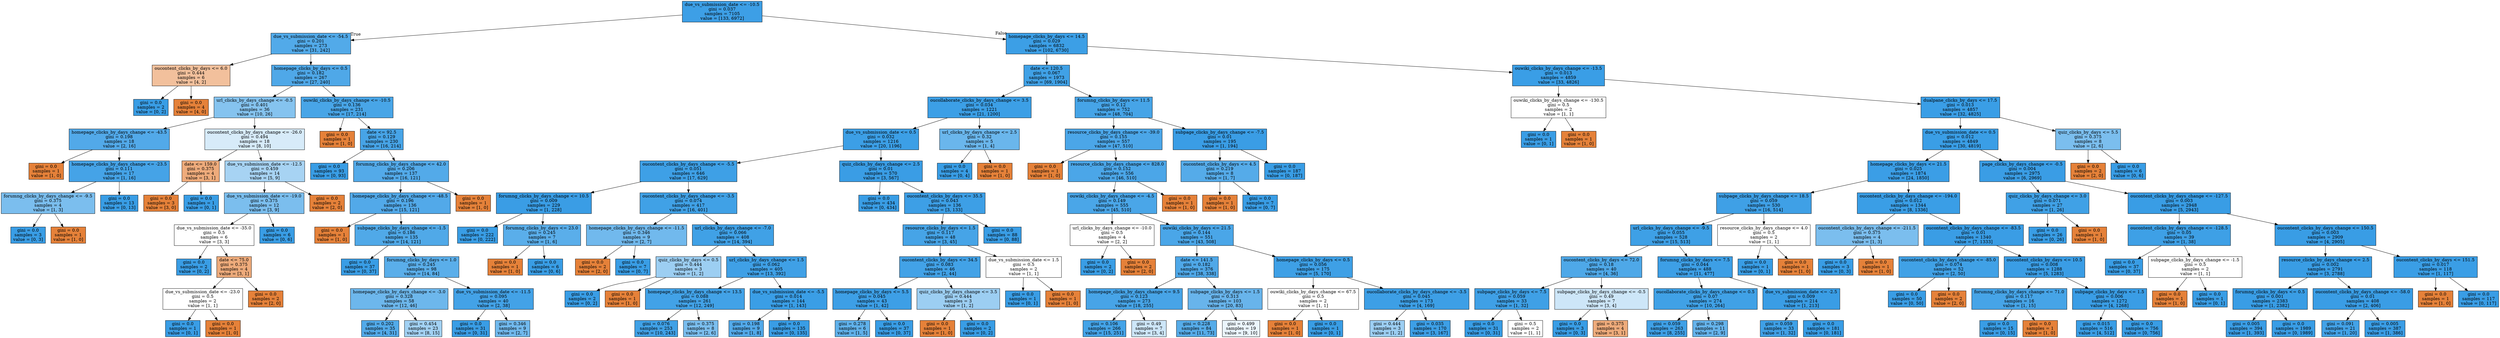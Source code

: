 digraph Tree {
node [shape=box, style="filled", color="black"] ;
0 [label="due_vs_submission_date <= -10.5\ngini = 0.037\nsamples = 7105\nvalue = [133, 6972]", fillcolor="#399de5fa"] ;
1 [label="due_vs_submission_date <= -54.5\ngini = 0.201\nsamples = 273\nvalue = [31, 242]", fillcolor="#399de5de"] ;
0 -> 1 [labeldistance=2.5, labelangle=45, headlabel="True"] ;
2 [label="oucontent_clicks_by_days <= 6.0\ngini = 0.444\nsamples = 6\nvalue = [4, 2]", fillcolor="#e581397f"] ;
1 -> 2 ;
3 [label="gini = 0.0\nsamples = 2\nvalue = [0, 2]", fillcolor="#399de5ff"] ;
2 -> 3 ;
4 [label="gini = 0.0\nsamples = 4\nvalue = [4, 0]", fillcolor="#e58139ff"] ;
2 -> 4 ;
5 [label="homepage_clicks_by_days <= 0.5\ngini = 0.182\nsamples = 267\nvalue = [27, 240]", fillcolor="#399de5e2"] ;
1 -> 5 ;
6 [label="url_clicks_by_days_change <= -0.5\ngini = 0.401\nsamples = 36\nvalue = [10, 26]", fillcolor="#399de59d"] ;
5 -> 6 ;
7 [label="homepage_clicks_by_days_change <= -43.5\ngini = 0.198\nsamples = 18\nvalue = [2, 16]", fillcolor="#399de5df"] ;
6 -> 7 ;
8 [label="gini = 0.0\nsamples = 1\nvalue = [1, 0]", fillcolor="#e58139ff"] ;
7 -> 8 ;
9 [label="homepage_clicks_by_days_change <= -23.5\ngini = 0.111\nsamples = 17\nvalue = [1, 16]", fillcolor="#399de5ef"] ;
7 -> 9 ;
10 [label="forumng_clicks_by_days_change <= -9.5\ngini = 0.375\nsamples = 4\nvalue = [1, 3]", fillcolor="#399de5aa"] ;
9 -> 10 ;
11 [label="gini = 0.0\nsamples = 3\nvalue = [0, 3]", fillcolor="#399de5ff"] ;
10 -> 11 ;
12 [label="gini = 0.0\nsamples = 1\nvalue = [1, 0]", fillcolor="#e58139ff"] ;
10 -> 12 ;
13 [label="gini = 0.0\nsamples = 13\nvalue = [0, 13]", fillcolor="#399de5ff"] ;
9 -> 13 ;
14 [label="oucontent_clicks_by_days_change <= -26.0\ngini = 0.494\nsamples = 18\nvalue = [8, 10]", fillcolor="#399de533"] ;
6 -> 14 ;
15 [label="date <= 159.0\ngini = 0.375\nsamples = 4\nvalue = [3, 1]", fillcolor="#e58139aa"] ;
14 -> 15 ;
16 [label="gini = 0.0\nsamples = 3\nvalue = [3, 0]", fillcolor="#e58139ff"] ;
15 -> 16 ;
17 [label="gini = 0.0\nsamples = 1\nvalue = [0, 1]", fillcolor="#399de5ff"] ;
15 -> 17 ;
18 [label="due_vs_submission_date <= -12.5\ngini = 0.459\nsamples = 14\nvalue = [5, 9]", fillcolor="#399de571"] ;
14 -> 18 ;
19 [label="due_vs_submission_date <= -19.0\ngini = 0.375\nsamples = 12\nvalue = [3, 9]", fillcolor="#399de5aa"] ;
18 -> 19 ;
20 [label="due_vs_submission_date <= -35.0\ngini = 0.5\nsamples = 6\nvalue = [3, 3]", fillcolor="#e5813900"] ;
19 -> 20 ;
21 [label="gini = 0.0\nsamples = 2\nvalue = [0, 2]", fillcolor="#399de5ff"] ;
20 -> 21 ;
22 [label="date <= 75.0\ngini = 0.375\nsamples = 4\nvalue = [3, 1]", fillcolor="#e58139aa"] ;
20 -> 22 ;
23 [label="due_vs_submission_date <= -23.0\ngini = 0.5\nsamples = 2\nvalue = [1, 1]", fillcolor="#e5813900"] ;
22 -> 23 ;
24 [label="gini = 0.0\nsamples = 1\nvalue = [0, 1]", fillcolor="#399de5ff"] ;
23 -> 24 ;
25 [label="gini = 0.0\nsamples = 1\nvalue = [1, 0]", fillcolor="#e58139ff"] ;
23 -> 25 ;
26 [label="gini = 0.0\nsamples = 2\nvalue = [2, 0]", fillcolor="#e58139ff"] ;
22 -> 26 ;
27 [label="gini = 0.0\nsamples = 6\nvalue = [0, 6]", fillcolor="#399de5ff"] ;
19 -> 27 ;
28 [label="gini = 0.0\nsamples = 2\nvalue = [2, 0]", fillcolor="#e58139ff"] ;
18 -> 28 ;
29 [label="ouwiki_clicks_by_days_change <= -10.5\ngini = 0.136\nsamples = 231\nvalue = [17, 214]", fillcolor="#399de5eb"] ;
5 -> 29 ;
30 [label="gini = 0.0\nsamples = 1\nvalue = [1, 0]", fillcolor="#e58139ff"] ;
29 -> 30 ;
31 [label="date <= 92.5\ngini = 0.129\nsamples = 230\nvalue = [16, 214]", fillcolor="#399de5ec"] ;
29 -> 31 ;
32 [label="gini = 0.0\nsamples = 93\nvalue = [0, 93]", fillcolor="#399de5ff"] ;
31 -> 32 ;
33 [label="forumng_clicks_by_days_change <= 42.0\ngini = 0.206\nsamples = 137\nvalue = [16, 121]", fillcolor="#399de5dd"] ;
31 -> 33 ;
34 [label="homepage_clicks_by_days_change <= -48.5\ngini = 0.196\nsamples = 136\nvalue = [15, 121]", fillcolor="#399de5df"] ;
33 -> 34 ;
35 [label="gini = 0.0\nsamples = 1\nvalue = [1, 0]", fillcolor="#e58139ff"] ;
34 -> 35 ;
36 [label="subpage_clicks_by_days_change <= -1.5\ngini = 0.186\nsamples = 135\nvalue = [14, 121]", fillcolor="#399de5e1"] ;
34 -> 36 ;
37 [label="gini = 0.0\nsamples = 37\nvalue = [0, 37]", fillcolor="#399de5ff"] ;
36 -> 37 ;
38 [label="forumng_clicks_by_days <= 1.0\ngini = 0.245\nsamples = 98\nvalue = [14, 84]", fillcolor="#399de5d4"] ;
36 -> 38 ;
39 [label="homepage_clicks_by_days_change <= -3.0\ngini = 0.328\nsamples = 58\nvalue = [12, 46]", fillcolor="#399de5bc"] ;
38 -> 39 ;
40 [label="gini = 0.202\nsamples = 35\nvalue = [4, 31]", fillcolor="#399de5de"] ;
39 -> 40 ;
41 [label="gini = 0.454\nsamples = 23\nvalue = [8, 15]", fillcolor="#399de577"] ;
39 -> 41 ;
42 [label="due_vs_submission_date <= -11.5\ngini = 0.095\nsamples = 40\nvalue = [2, 38]", fillcolor="#399de5f2"] ;
38 -> 42 ;
43 [label="gini = 0.0\nsamples = 31\nvalue = [0, 31]", fillcolor="#399de5ff"] ;
42 -> 43 ;
44 [label="gini = 0.346\nsamples = 9\nvalue = [2, 7]", fillcolor="#399de5b6"] ;
42 -> 44 ;
45 [label="gini = 0.0\nsamples = 1\nvalue = [1, 0]", fillcolor="#e58139ff"] ;
33 -> 45 ;
46 [label="homepage_clicks_by_days <= 14.5\ngini = 0.029\nsamples = 6832\nvalue = [102, 6730]", fillcolor="#399de5fb"] ;
0 -> 46 [labeldistance=2.5, labelangle=-45, headlabel="False"] ;
47 [label="date <= 120.5\ngini = 0.067\nsamples = 1973\nvalue = [69, 1904]", fillcolor="#399de5f6"] ;
46 -> 47 ;
48 [label="oucollaborate_clicks_by_days_change <= 3.5\ngini = 0.034\nsamples = 1221\nvalue = [21, 1200]", fillcolor="#399de5fb"] ;
47 -> 48 ;
49 [label="due_vs_submission_date <= 0.5\ngini = 0.032\nsamples = 1216\nvalue = [20, 1196]", fillcolor="#399de5fb"] ;
48 -> 49 ;
50 [label="oucontent_clicks_by_days_change <= -5.5\ngini = 0.051\nsamples = 646\nvalue = [17, 629]", fillcolor="#399de5f8"] ;
49 -> 50 ;
51 [label="forumng_clicks_by_days_change <= 10.5\ngini = 0.009\nsamples = 229\nvalue = [1, 228]", fillcolor="#399de5fe"] ;
50 -> 51 ;
52 [label="gini = 0.0\nsamples = 222\nvalue = [0, 222]", fillcolor="#399de5ff"] ;
51 -> 52 ;
53 [label="forumng_clicks_by_days <= 23.0\ngini = 0.245\nsamples = 7\nvalue = [1, 6]", fillcolor="#399de5d4"] ;
51 -> 53 ;
54 [label="gini = 0.0\nsamples = 1\nvalue = [1, 0]", fillcolor="#e58139ff"] ;
53 -> 54 ;
55 [label="gini = 0.0\nsamples = 6\nvalue = [0, 6]", fillcolor="#399de5ff"] ;
53 -> 55 ;
56 [label="oucontent_clicks_by_days_change <= -3.5\ngini = 0.074\nsamples = 417\nvalue = [16, 401]", fillcolor="#399de5f5"] ;
50 -> 56 ;
57 [label="homepage_clicks_by_days_change <= -11.5\ngini = 0.346\nsamples = 9\nvalue = [2, 7]", fillcolor="#399de5b6"] ;
56 -> 57 ;
58 [label="gini = 0.0\nsamples = 2\nvalue = [2, 0]", fillcolor="#e58139ff"] ;
57 -> 58 ;
59 [label="gini = 0.0\nsamples = 7\nvalue = [0, 7]", fillcolor="#399de5ff"] ;
57 -> 59 ;
60 [label="url_clicks_by_days_change <= -7.0\ngini = 0.066\nsamples = 408\nvalue = [14, 394]", fillcolor="#399de5f6"] ;
56 -> 60 ;
61 [label="quiz_clicks_by_days <= 0.5\ngini = 0.444\nsamples = 3\nvalue = [1, 2]", fillcolor="#399de57f"] ;
60 -> 61 ;
62 [label="gini = 0.0\nsamples = 2\nvalue = [0, 2]", fillcolor="#399de5ff"] ;
61 -> 62 ;
63 [label="gini = 0.0\nsamples = 1\nvalue = [1, 0]", fillcolor="#e58139ff"] ;
61 -> 63 ;
64 [label="url_clicks_by_days_change <= 1.5\ngini = 0.062\nsamples = 405\nvalue = [13, 392]", fillcolor="#399de5f7"] ;
60 -> 64 ;
65 [label="homepage_clicks_by_days_change <= 13.5\ngini = 0.088\nsamples = 261\nvalue = [12, 249]", fillcolor="#399de5f3"] ;
64 -> 65 ;
66 [label="gini = 0.076\nsamples = 253\nvalue = [10, 243]", fillcolor="#399de5f5"] ;
65 -> 66 ;
67 [label="gini = 0.375\nsamples = 8\nvalue = [2, 6]", fillcolor="#399de5aa"] ;
65 -> 67 ;
68 [label="due_vs_submission_date <= -5.5\ngini = 0.014\nsamples = 144\nvalue = [1, 143]", fillcolor="#399de5fd"] ;
64 -> 68 ;
69 [label="gini = 0.198\nsamples = 9\nvalue = [1, 8]", fillcolor="#399de5df"] ;
68 -> 69 ;
70 [label="gini = 0.0\nsamples = 135\nvalue = [0, 135]", fillcolor="#399de5ff"] ;
68 -> 70 ;
71 [label="quiz_clicks_by_days_change <= 2.5\ngini = 0.01\nsamples = 570\nvalue = [3, 567]", fillcolor="#399de5fe"] ;
49 -> 71 ;
72 [label="gini = 0.0\nsamples = 434\nvalue = [0, 434]", fillcolor="#399de5ff"] ;
71 -> 72 ;
73 [label="oucontent_clicks_by_days <= 35.5\ngini = 0.043\nsamples = 136\nvalue = [3, 133]", fillcolor="#399de5f9"] ;
71 -> 73 ;
74 [label="resource_clicks_by_days <= 1.5\ngini = 0.117\nsamples = 48\nvalue = [3, 45]", fillcolor="#399de5ee"] ;
73 -> 74 ;
75 [label="oucontent_clicks_by_days <= 34.5\ngini = 0.083\nsamples = 46\nvalue = [2, 44]", fillcolor="#399de5f3"] ;
74 -> 75 ;
76 [label="homepage_clicks_by_days <= 5.5\ngini = 0.045\nsamples = 43\nvalue = [1, 42]", fillcolor="#399de5f9"] ;
75 -> 76 ;
77 [label="gini = 0.278\nsamples = 6\nvalue = [1, 5]", fillcolor="#399de5cc"] ;
76 -> 77 ;
78 [label="gini = 0.0\nsamples = 37\nvalue = [0, 37]", fillcolor="#399de5ff"] ;
76 -> 78 ;
79 [label="quiz_clicks_by_days_change <= 3.5\ngini = 0.444\nsamples = 3\nvalue = [1, 2]", fillcolor="#399de57f"] ;
75 -> 79 ;
80 [label="gini = 0.0\nsamples = 1\nvalue = [1, 0]", fillcolor="#e58139ff"] ;
79 -> 80 ;
81 [label="gini = 0.0\nsamples = 2\nvalue = [0, 2]", fillcolor="#399de5ff"] ;
79 -> 81 ;
82 [label="due_vs_submission_date <= 1.5\ngini = 0.5\nsamples = 2\nvalue = [1, 1]", fillcolor="#e5813900"] ;
74 -> 82 ;
83 [label="gini = 0.0\nsamples = 1\nvalue = [0, 1]", fillcolor="#399de5ff"] ;
82 -> 83 ;
84 [label="gini = 0.0\nsamples = 1\nvalue = [1, 0]", fillcolor="#e58139ff"] ;
82 -> 84 ;
85 [label="gini = 0.0\nsamples = 88\nvalue = [0, 88]", fillcolor="#399de5ff"] ;
73 -> 85 ;
86 [label="url_clicks_by_days_change <= 2.5\ngini = 0.32\nsamples = 5\nvalue = [1, 4]", fillcolor="#399de5bf"] ;
48 -> 86 ;
87 [label="gini = 0.0\nsamples = 4\nvalue = [0, 4]", fillcolor="#399de5ff"] ;
86 -> 87 ;
88 [label="gini = 0.0\nsamples = 1\nvalue = [1, 0]", fillcolor="#e58139ff"] ;
86 -> 88 ;
89 [label="forumng_clicks_by_days <= 11.5\ngini = 0.12\nsamples = 752\nvalue = [48, 704]", fillcolor="#399de5ee"] ;
47 -> 89 ;
90 [label="resource_clicks_by_days_change <= -39.0\ngini = 0.155\nsamples = 557\nvalue = [47, 510]", fillcolor="#399de5e7"] ;
89 -> 90 ;
91 [label="gini = 0.0\nsamples = 1\nvalue = [1, 0]", fillcolor="#e58139ff"] ;
90 -> 91 ;
92 [label="resource_clicks_by_days_change <= 828.0\ngini = 0.152\nsamples = 556\nvalue = [46, 510]", fillcolor="#399de5e8"] ;
90 -> 92 ;
93 [label="ouwiki_clicks_by_days_change <= -4.5\ngini = 0.149\nsamples = 555\nvalue = [45, 510]", fillcolor="#399de5e9"] ;
92 -> 93 ;
94 [label="url_clicks_by_days_change <= -10.0\ngini = 0.5\nsamples = 4\nvalue = [2, 2]", fillcolor="#e5813900"] ;
93 -> 94 ;
95 [label="gini = 0.0\nsamples = 2\nvalue = [0, 2]", fillcolor="#399de5ff"] ;
94 -> 95 ;
96 [label="gini = 0.0\nsamples = 2\nvalue = [2, 0]", fillcolor="#e58139ff"] ;
94 -> 96 ;
97 [label="ouwiki_clicks_by_days <= 21.5\ngini = 0.144\nsamples = 551\nvalue = [43, 508]", fillcolor="#399de5e9"] ;
93 -> 97 ;
98 [label="date <= 141.5\ngini = 0.182\nsamples = 376\nvalue = [38, 338]", fillcolor="#399de5e2"] ;
97 -> 98 ;
99 [label="homepage_clicks_by_days_change <= 9.5\ngini = 0.123\nsamples = 273\nvalue = [18, 255]", fillcolor="#399de5ed"] ;
98 -> 99 ;
100 [label="gini = 0.106\nsamples = 266\nvalue = [15, 251]", fillcolor="#399de5f0"] ;
99 -> 100 ;
101 [label="gini = 0.49\nsamples = 7\nvalue = [3, 4]", fillcolor="#399de540"] ;
99 -> 101 ;
102 [label="subpage_clicks_by_days <= 1.5\ngini = 0.313\nsamples = 103\nvalue = [20, 83]", fillcolor="#399de5c2"] ;
98 -> 102 ;
103 [label="gini = 0.228\nsamples = 84\nvalue = [11, 73]", fillcolor="#399de5d9"] ;
102 -> 103 ;
104 [label="gini = 0.499\nsamples = 19\nvalue = [9, 10]", fillcolor="#399de519"] ;
102 -> 104 ;
105 [label="homepage_clicks_by_days <= 0.5\ngini = 0.056\nsamples = 175\nvalue = [5, 170]", fillcolor="#399de5f8"] ;
97 -> 105 ;
106 [label="ouwiki_clicks_by_days_change <= 67.5\ngini = 0.5\nsamples = 2\nvalue = [1, 1]", fillcolor="#e5813900"] ;
105 -> 106 ;
107 [label="gini = 0.0\nsamples = 1\nvalue = [1, 0]", fillcolor="#e58139ff"] ;
106 -> 107 ;
108 [label="gini = 0.0\nsamples = 1\nvalue = [0, 1]", fillcolor="#399de5ff"] ;
106 -> 108 ;
109 [label="oucollaborate_clicks_by_days_change <= -3.5\ngini = 0.045\nsamples = 173\nvalue = [4, 169]", fillcolor="#399de5f9"] ;
105 -> 109 ;
110 [label="gini = 0.444\nsamples = 3\nvalue = [1, 2]", fillcolor="#399de57f"] ;
109 -> 110 ;
111 [label="gini = 0.035\nsamples = 170\nvalue = [3, 167]", fillcolor="#399de5fa"] ;
109 -> 111 ;
112 [label="gini = 0.0\nsamples = 1\nvalue = [1, 0]", fillcolor="#e58139ff"] ;
92 -> 112 ;
113 [label="subpage_clicks_by_days_change <= -7.5\ngini = 0.01\nsamples = 195\nvalue = [1, 194]", fillcolor="#399de5fe"] ;
89 -> 113 ;
114 [label="oucontent_clicks_by_days <= 4.5\ngini = 0.219\nsamples = 8\nvalue = [1, 7]", fillcolor="#399de5db"] ;
113 -> 114 ;
115 [label="gini = 0.0\nsamples = 1\nvalue = [1, 0]", fillcolor="#e58139ff"] ;
114 -> 115 ;
116 [label="gini = 0.0\nsamples = 7\nvalue = [0, 7]", fillcolor="#399de5ff"] ;
114 -> 116 ;
117 [label="gini = 0.0\nsamples = 187\nvalue = [0, 187]", fillcolor="#399de5ff"] ;
113 -> 117 ;
118 [label="ouwiki_clicks_by_days_change <= -13.5\ngini = 0.013\nsamples = 4859\nvalue = [33, 4826]", fillcolor="#399de5fd"] ;
46 -> 118 ;
119 [label="ouwiki_clicks_by_days_change <= -130.5\ngini = 0.5\nsamples = 2\nvalue = [1, 1]", fillcolor="#e5813900"] ;
118 -> 119 ;
120 [label="gini = 0.0\nsamples = 1\nvalue = [0, 1]", fillcolor="#399de5ff"] ;
119 -> 120 ;
121 [label="gini = 0.0\nsamples = 1\nvalue = [1, 0]", fillcolor="#e58139ff"] ;
119 -> 121 ;
122 [label="dualpane_clicks_by_days <= 17.5\ngini = 0.013\nsamples = 4857\nvalue = [32, 4825]", fillcolor="#399de5fd"] ;
118 -> 122 ;
123 [label="due_vs_submission_date <= 0.5\ngini = 0.012\nsamples = 4849\nvalue = [30, 4819]", fillcolor="#399de5fd"] ;
122 -> 123 ;
124 [label="homepage_clicks_by_days <= 21.5\ngini = 0.025\nsamples = 1874\nvalue = [24, 1850]", fillcolor="#399de5fc"] ;
123 -> 124 ;
125 [label="subpage_clicks_by_days_change <= 18.5\ngini = 0.059\nsamples = 530\nvalue = [16, 514]", fillcolor="#399de5f7"] ;
124 -> 125 ;
126 [label="url_clicks_by_days_change <= -9.5\ngini = 0.055\nsamples = 528\nvalue = [15, 513]", fillcolor="#399de5f8"] ;
125 -> 126 ;
127 [label="oucontent_clicks_by_days <= 72.0\ngini = 0.18\nsamples = 40\nvalue = [4, 36]", fillcolor="#399de5e3"] ;
126 -> 127 ;
128 [label="subpage_clicks_by_days <= 7.5\ngini = 0.059\nsamples = 33\nvalue = [1, 32]", fillcolor="#399de5f7"] ;
127 -> 128 ;
129 [label="gini = 0.0\nsamples = 31\nvalue = [0, 31]", fillcolor="#399de5ff"] ;
128 -> 129 ;
130 [label="gini = 0.5\nsamples = 2\nvalue = [1, 1]", fillcolor="#e5813900"] ;
128 -> 130 ;
131 [label="subpage_clicks_by_days_change <= -0.5\ngini = 0.49\nsamples = 7\nvalue = [3, 4]", fillcolor="#399de540"] ;
127 -> 131 ;
132 [label="gini = 0.0\nsamples = 3\nvalue = [0, 3]", fillcolor="#399de5ff"] ;
131 -> 132 ;
133 [label="gini = 0.375\nsamples = 4\nvalue = [3, 1]", fillcolor="#e58139aa"] ;
131 -> 133 ;
134 [label="forumng_clicks_by_days <= 7.5\ngini = 0.044\nsamples = 488\nvalue = [11, 477]", fillcolor="#399de5f9"] ;
126 -> 134 ;
135 [label="oucollaborate_clicks_by_days_change <= 0.5\ngini = 0.07\nsamples = 274\nvalue = [10, 264]", fillcolor="#399de5f5"] ;
134 -> 135 ;
136 [label="gini = 0.059\nsamples = 263\nvalue = [8, 255]", fillcolor="#399de5f7"] ;
135 -> 136 ;
137 [label="gini = 0.298\nsamples = 11\nvalue = [2, 9]", fillcolor="#399de5c6"] ;
135 -> 137 ;
138 [label="due_vs_submission_date <= -2.5\ngini = 0.009\nsamples = 214\nvalue = [1, 213]", fillcolor="#399de5fe"] ;
134 -> 138 ;
139 [label="gini = 0.059\nsamples = 33\nvalue = [1, 32]", fillcolor="#399de5f7"] ;
138 -> 139 ;
140 [label="gini = 0.0\nsamples = 181\nvalue = [0, 181]", fillcolor="#399de5ff"] ;
138 -> 140 ;
141 [label="resource_clicks_by_days_change <= 4.0\ngini = 0.5\nsamples = 2\nvalue = [1, 1]", fillcolor="#e5813900"] ;
125 -> 141 ;
142 [label="gini = 0.0\nsamples = 1\nvalue = [0, 1]", fillcolor="#399de5ff"] ;
141 -> 142 ;
143 [label="gini = 0.0\nsamples = 1\nvalue = [1, 0]", fillcolor="#e58139ff"] ;
141 -> 143 ;
144 [label="oucontent_clicks_by_days_change <= -194.0\ngini = 0.012\nsamples = 1344\nvalue = [8, 1336]", fillcolor="#399de5fd"] ;
124 -> 144 ;
145 [label="oucontent_clicks_by_days_change <= -211.5\ngini = 0.375\nsamples = 4\nvalue = [1, 3]", fillcolor="#399de5aa"] ;
144 -> 145 ;
146 [label="gini = 0.0\nsamples = 3\nvalue = [0, 3]", fillcolor="#399de5ff"] ;
145 -> 146 ;
147 [label="gini = 0.0\nsamples = 1\nvalue = [1, 0]", fillcolor="#e58139ff"] ;
145 -> 147 ;
148 [label="oucontent_clicks_by_days_change <= -83.5\ngini = 0.01\nsamples = 1340\nvalue = [7, 1333]", fillcolor="#399de5fe"] ;
144 -> 148 ;
149 [label="oucontent_clicks_by_days_change <= -85.0\ngini = 0.074\nsamples = 52\nvalue = [2, 50]", fillcolor="#399de5f5"] ;
148 -> 149 ;
150 [label="gini = 0.0\nsamples = 50\nvalue = [0, 50]", fillcolor="#399de5ff"] ;
149 -> 150 ;
151 [label="gini = 0.0\nsamples = 2\nvalue = [2, 0]", fillcolor="#e58139ff"] ;
149 -> 151 ;
152 [label="oucontent_clicks_by_days <= 10.5\ngini = 0.008\nsamples = 1288\nvalue = [5, 1283]", fillcolor="#399de5fe"] ;
148 -> 152 ;
153 [label="forumng_clicks_by_days_change <= 71.0\ngini = 0.117\nsamples = 16\nvalue = [1, 15]", fillcolor="#399de5ee"] ;
152 -> 153 ;
154 [label="gini = 0.0\nsamples = 15\nvalue = [0, 15]", fillcolor="#399de5ff"] ;
153 -> 154 ;
155 [label="gini = 0.0\nsamples = 1\nvalue = [1, 0]", fillcolor="#e58139ff"] ;
153 -> 155 ;
156 [label="subpage_clicks_by_days <= 1.5\ngini = 0.006\nsamples = 1272\nvalue = [4, 1268]", fillcolor="#399de5fe"] ;
152 -> 156 ;
157 [label="gini = 0.015\nsamples = 516\nvalue = [4, 512]", fillcolor="#399de5fd"] ;
156 -> 157 ;
158 [label="gini = 0.0\nsamples = 756\nvalue = [0, 756]", fillcolor="#399de5ff"] ;
156 -> 158 ;
159 [label="page_clicks_by_days_change <= -0.5\ngini = 0.004\nsamples = 2975\nvalue = [6, 2969]", fillcolor="#399de5fe"] ;
123 -> 159 ;
160 [label="quiz_clicks_by_days_change <= 3.0\ngini = 0.071\nsamples = 27\nvalue = [1, 26]", fillcolor="#399de5f5"] ;
159 -> 160 ;
161 [label="gini = 0.0\nsamples = 26\nvalue = [0, 26]", fillcolor="#399de5ff"] ;
160 -> 161 ;
162 [label="gini = 0.0\nsamples = 1\nvalue = [1, 0]", fillcolor="#e58139ff"] ;
160 -> 162 ;
163 [label="oucontent_clicks_by_days_change <= -127.5\ngini = 0.003\nsamples = 2948\nvalue = [5, 2943]", fillcolor="#399de5ff"] ;
159 -> 163 ;
164 [label="oucontent_clicks_by_days_change <= -128.5\ngini = 0.05\nsamples = 39\nvalue = [1, 38]", fillcolor="#399de5f8"] ;
163 -> 164 ;
165 [label="gini = 0.0\nsamples = 37\nvalue = [0, 37]", fillcolor="#399de5ff"] ;
164 -> 165 ;
166 [label="subpage_clicks_by_days_change <= -1.5\ngini = 0.5\nsamples = 2\nvalue = [1, 1]", fillcolor="#e5813900"] ;
164 -> 166 ;
167 [label="gini = 0.0\nsamples = 1\nvalue = [1, 0]", fillcolor="#e58139ff"] ;
166 -> 167 ;
168 [label="gini = 0.0\nsamples = 1\nvalue = [0, 1]", fillcolor="#399de5ff"] ;
166 -> 168 ;
169 [label="oucontent_clicks_by_days_change <= 150.5\ngini = 0.003\nsamples = 2909\nvalue = [4, 2905]", fillcolor="#399de5ff"] ;
163 -> 169 ;
170 [label="resource_clicks_by_days_change <= 2.5\ngini = 0.002\nsamples = 2791\nvalue = [3, 2788]", fillcolor="#399de5ff"] ;
169 -> 170 ;
171 [label="forumng_clicks_by_days <= 0.5\ngini = 0.001\nsamples = 2383\nvalue = [1, 2382]", fillcolor="#399de5ff"] ;
170 -> 171 ;
172 [label="gini = 0.005\nsamples = 394\nvalue = [1, 393]", fillcolor="#399de5fe"] ;
171 -> 172 ;
173 [label="gini = 0.0\nsamples = 1989\nvalue = [0, 1989]", fillcolor="#399de5ff"] ;
171 -> 173 ;
174 [label="oucontent_clicks_by_days_change <= -58.0\ngini = 0.01\nsamples = 408\nvalue = [2, 406]", fillcolor="#399de5fe"] ;
170 -> 174 ;
175 [label="gini = 0.091\nsamples = 21\nvalue = [1, 20]", fillcolor="#399de5f2"] ;
174 -> 175 ;
176 [label="gini = 0.005\nsamples = 387\nvalue = [1, 386]", fillcolor="#399de5fe"] ;
174 -> 176 ;
177 [label="oucontent_clicks_by_days <= 151.5\ngini = 0.017\nsamples = 118\nvalue = [1, 117]", fillcolor="#399de5fd"] ;
169 -> 177 ;
178 [label="gini = 0.0\nsamples = 1\nvalue = [1, 0]", fillcolor="#e58139ff"] ;
177 -> 178 ;
179 [label="gini = 0.0\nsamples = 117\nvalue = [0, 117]", fillcolor="#399de5ff"] ;
177 -> 179 ;
180 [label="quiz_clicks_by_days <= 5.5\ngini = 0.375\nsamples = 8\nvalue = [2, 6]", fillcolor="#399de5aa"] ;
122 -> 180 ;
181 [label="gini = 0.0\nsamples = 2\nvalue = [2, 0]", fillcolor="#e58139ff"] ;
180 -> 181 ;
182 [label="gini = 0.0\nsamples = 6\nvalue = [0, 6]", fillcolor="#399de5ff"] ;
180 -> 182 ;
}